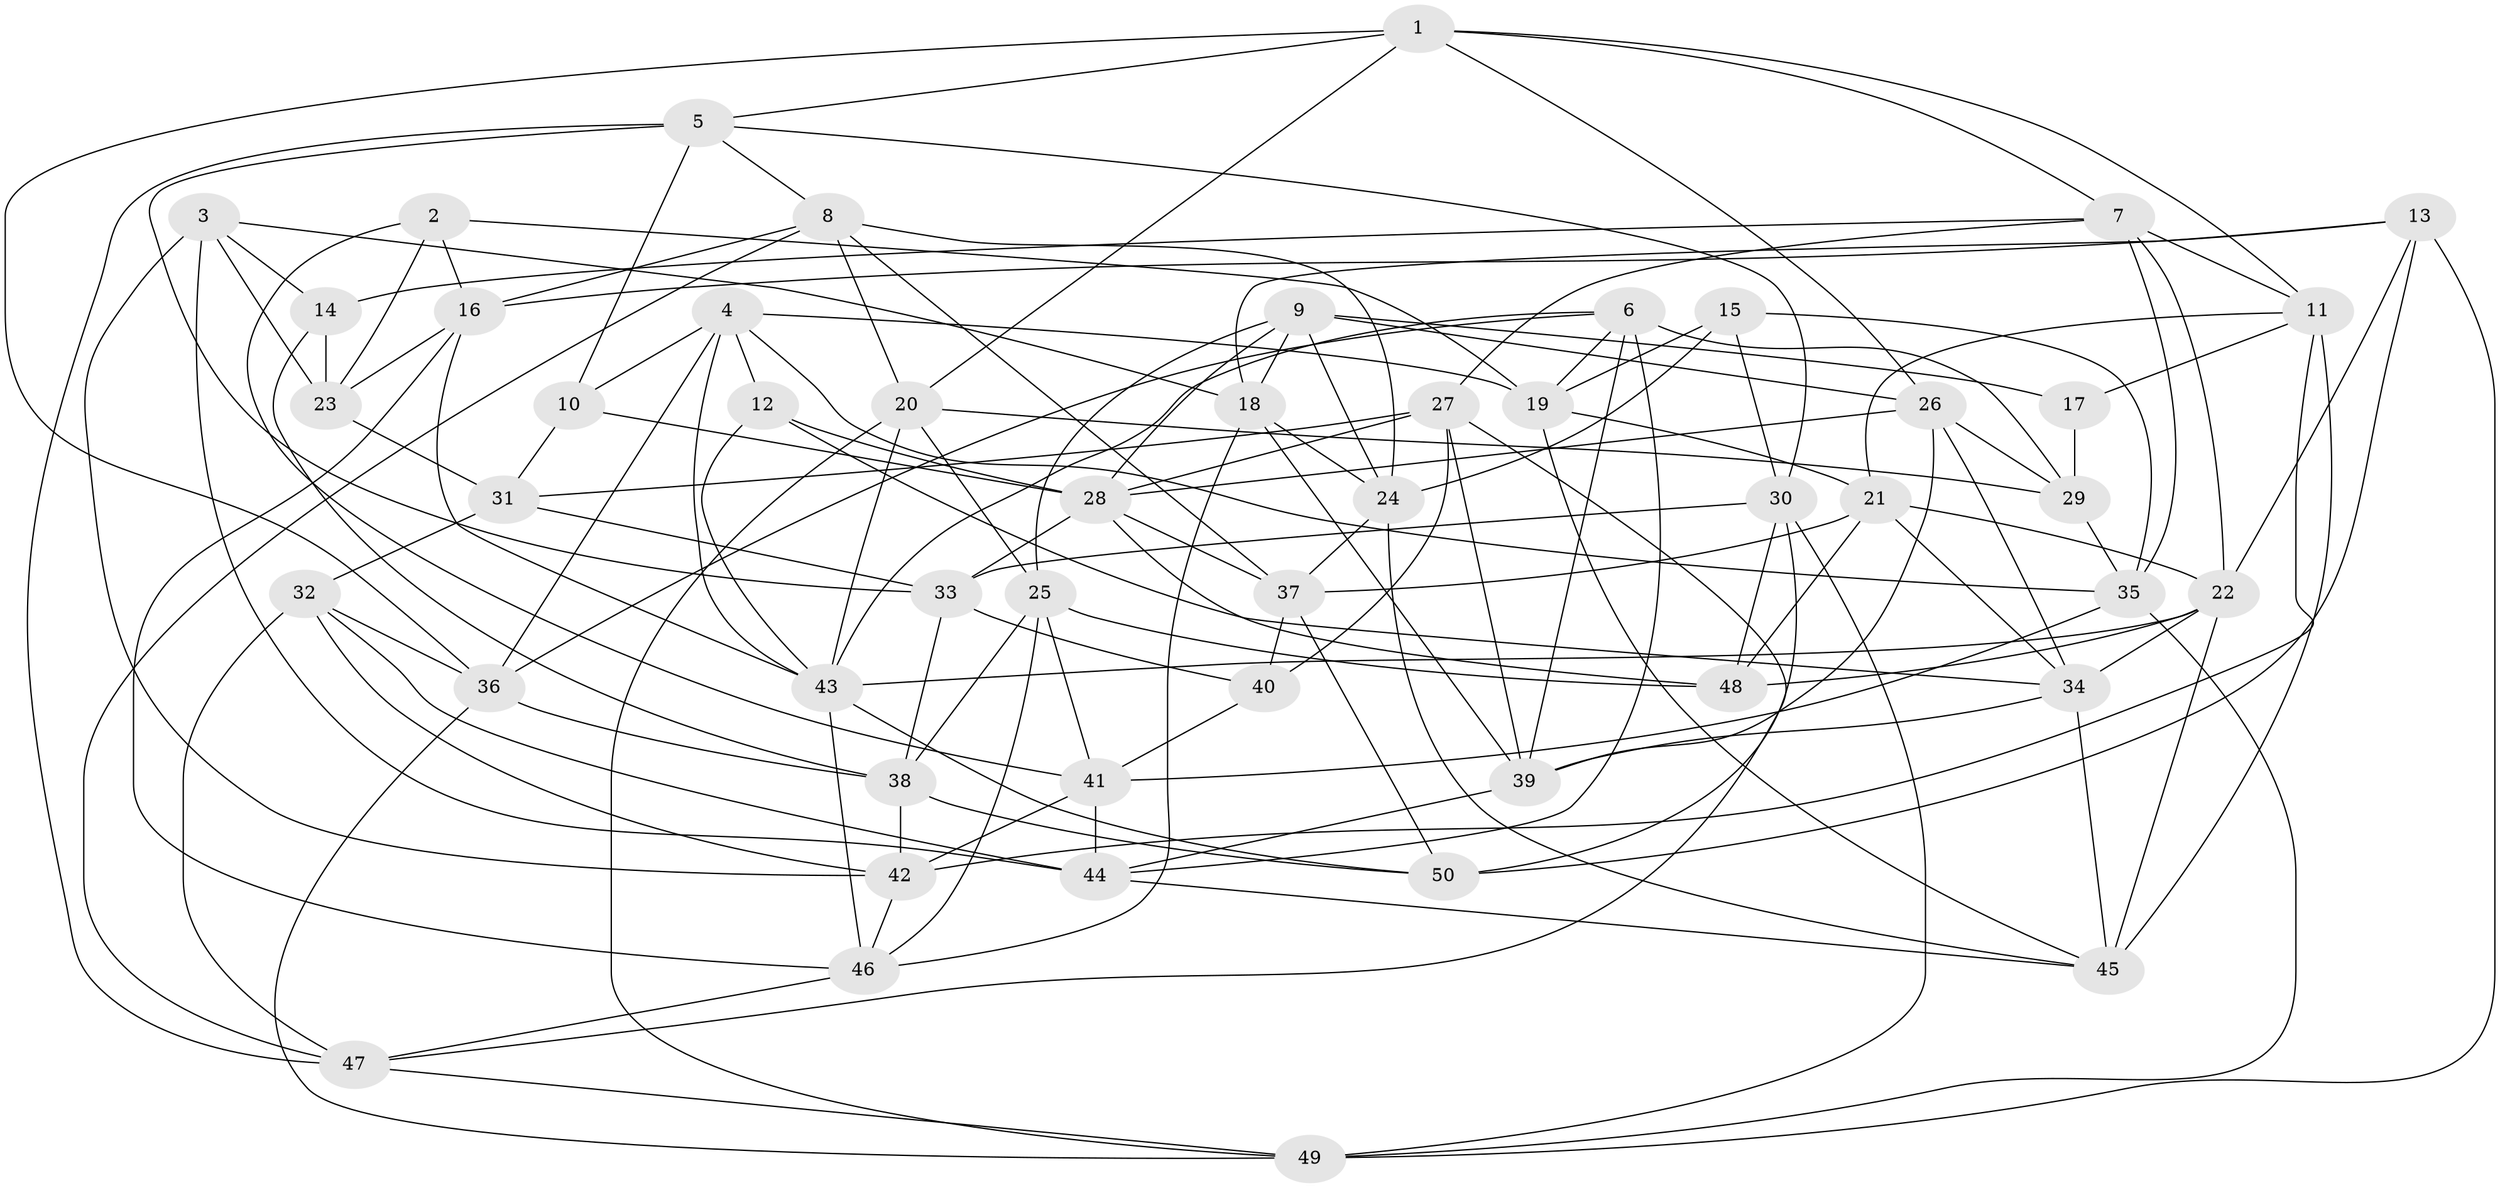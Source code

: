 // original degree distribution, {4: 1.0}
// Generated by graph-tools (version 1.1) at 2025/50/03/09/25 03:50:52]
// undirected, 50 vertices, 141 edges
graph export_dot {
graph [start="1"]
  node [color=gray90,style=filled];
  1;
  2;
  3;
  4;
  5;
  6;
  7;
  8;
  9;
  10;
  11;
  12;
  13;
  14;
  15;
  16;
  17;
  18;
  19;
  20;
  21;
  22;
  23;
  24;
  25;
  26;
  27;
  28;
  29;
  30;
  31;
  32;
  33;
  34;
  35;
  36;
  37;
  38;
  39;
  40;
  41;
  42;
  43;
  44;
  45;
  46;
  47;
  48;
  49;
  50;
  1 -- 5 [weight=1.0];
  1 -- 7 [weight=1.0];
  1 -- 11 [weight=1.0];
  1 -- 20 [weight=1.0];
  1 -- 26 [weight=1.0];
  1 -- 36 [weight=1.0];
  2 -- 16 [weight=1.0];
  2 -- 19 [weight=1.0];
  2 -- 23 [weight=1.0];
  2 -- 41 [weight=1.0];
  3 -- 14 [weight=1.0];
  3 -- 18 [weight=1.0];
  3 -- 23 [weight=2.0];
  3 -- 42 [weight=1.0];
  3 -- 44 [weight=1.0];
  4 -- 10 [weight=1.0];
  4 -- 12 [weight=1.0];
  4 -- 19 [weight=1.0];
  4 -- 35 [weight=1.0];
  4 -- 36 [weight=1.0];
  4 -- 43 [weight=1.0];
  5 -- 8 [weight=1.0];
  5 -- 10 [weight=1.0];
  5 -- 30 [weight=1.0];
  5 -- 33 [weight=1.0];
  5 -- 47 [weight=1.0];
  6 -- 19 [weight=1.0];
  6 -- 29 [weight=1.0];
  6 -- 36 [weight=1.0];
  6 -- 39 [weight=1.0];
  6 -- 43 [weight=1.0];
  6 -- 44 [weight=1.0];
  7 -- 11 [weight=1.0];
  7 -- 14 [weight=1.0];
  7 -- 22 [weight=1.0];
  7 -- 27 [weight=1.0];
  7 -- 35 [weight=1.0];
  8 -- 16 [weight=1.0];
  8 -- 20 [weight=1.0];
  8 -- 24 [weight=1.0];
  8 -- 37 [weight=1.0];
  8 -- 47 [weight=1.0];
  9 -- 17 [weight=1.0];
  9 -- 18 [weight=1.0];
  9 -- 24 [weight=1.0];
  9 -- 25 [weight=1.0];
  9 -- 26 [weight=1.0];
  9 -- 28 [weight=1.0];
  10 -- 28 [weight=1.0];
  10 -- 31 [weight=1.0];
  11 -- 17 [weight=1.0];
  11 -- 21 [weight=1.0];
  11 -- 42 [weight=1.0];
  11 -- 45 [weight=1.0];
  12 -- 28 [weight=1.0];
  12 -- 34 [weight=1.0];
  12 -- 43 [weight=1.0];
  13 -- 16 [weight=1.0];
  13 -- 18 [weight=1.0];
  13 -- 22 [weight=1.0];
  13 -- 49 [weight=1.0];
  13 -- 50 [weight=2.0];
  14 -- 23 [weight=1.0];
  14 -- 38 [weight=1.0];
  15 -- 19 [weight=1.0];
  15 -- 24 [weight=1.0];
  15 -- 30 [weight=1.0];
  15 -- 35 [weight=1.0];
  16 -- 23 [weight=1.0];
  16 -- 43 [weight=1.0];
  16 -- 46 [weight=1.0];
  17 -- 29 [weight=2.0];
  18 -- 24 [weight=1.0];
  18 -- 39 [weight=1.0];
  18 -- 46 [weight=1.0];
  19 -- 21 [weight=1.0];
  19 -- 45 [weight=1.0];
  20 -- 25 [weight=1.0];
  20 -- 29 [weight=1.0];
  20 -- 43 [weight=1.0];
  20 -- 49 [weight=1.0];
  21 -- 22 [weight=1.0];
  21 -- 34 [weight=1.0];
  21 -- 37 [weight=1.0];
  21 -- 48 [weight=1.0];
  22 -- 34 [weight=1.0];
  22 -- 43 [weight=1.0];
  22 -- 45 [weight=1.0];
  22 -- 48 [weight=2.0];
  23 -- 31 [weight=1.0];
  24 -- 37 [weight=1.0];
  24 -- 45 [weight=1.0];
  25 -- 38 [weight=1.0];
  25 -- 41 [weight=1.0];
  25 -- 46 [weight=1.0];
  25 -- 48 [weight=1.0];
  26 -- 28 [weight=1.0];
  26 -- 29 [weight=1.0];
  26 -- 34 [weight=1.0];
  26 -- 39 [weight=1.0];
  27 -- 28 [weight=1.0];
  27 -- 31 [weight=1.0];
  27 -- 39 [weight=1.0];
  27 -- 40 [weight=1.0];
  27 -- 47 [weight=1.0];
  28 -- 33 [weight=1.0];
  28 -- 37 [weight=1.0];
  28 -- 48 [weight=1.0];
  29 -- 35 [weight=1.0];
  30 -- 33 [weight=1.0];
  30 -- 48 [weight=1.0];
  30 -- 49 [weight=1.0];
  30 -- 50 [weight=1.0];
  31 -- 32 [weight=2.0];
  31 -- 33 [weight=1.0];
  32 -- 36 [weight=1.0];
  32 -- 42 [weight=1.0];
  32 -- 44 [weight=1.0];
  32 -- 47 [weight=1.0];
  33 -- 38 [weight=1.0];
  33 -- 40 [weight=1.0];
  34 -- 39 [weight=1.0];
  34 -- 45 [weight=1.0];
  35 -- 41 [weight=1.0];
  35 -- 49 [weight=1.0];
  36 -- 38 [weight=1.0];
  36 -- 49 [weight=1.0];
  37 -- 40 [weight=1.0];
  37 -- 50 [weight=1.0];
  38 -- 42 [weight=1.0];
  38 -- 50 [weight=1.0];
  39 -- 44 [weight=1.0];
  40 -- 41 [weight=1.0];
  41 -- 42 [weight=1.0];
  41 -- 44 [weight=1.0];
  42 -- 46 [weight=1.0];
  43 -- 46 [weight=1.0];
  43 -- 50 [weight=1.0];
  44 -- 45 [weight=1.0];
  46 -- 47 [weight=1.0];
  47 -- 49 [weight=1.0];
}
